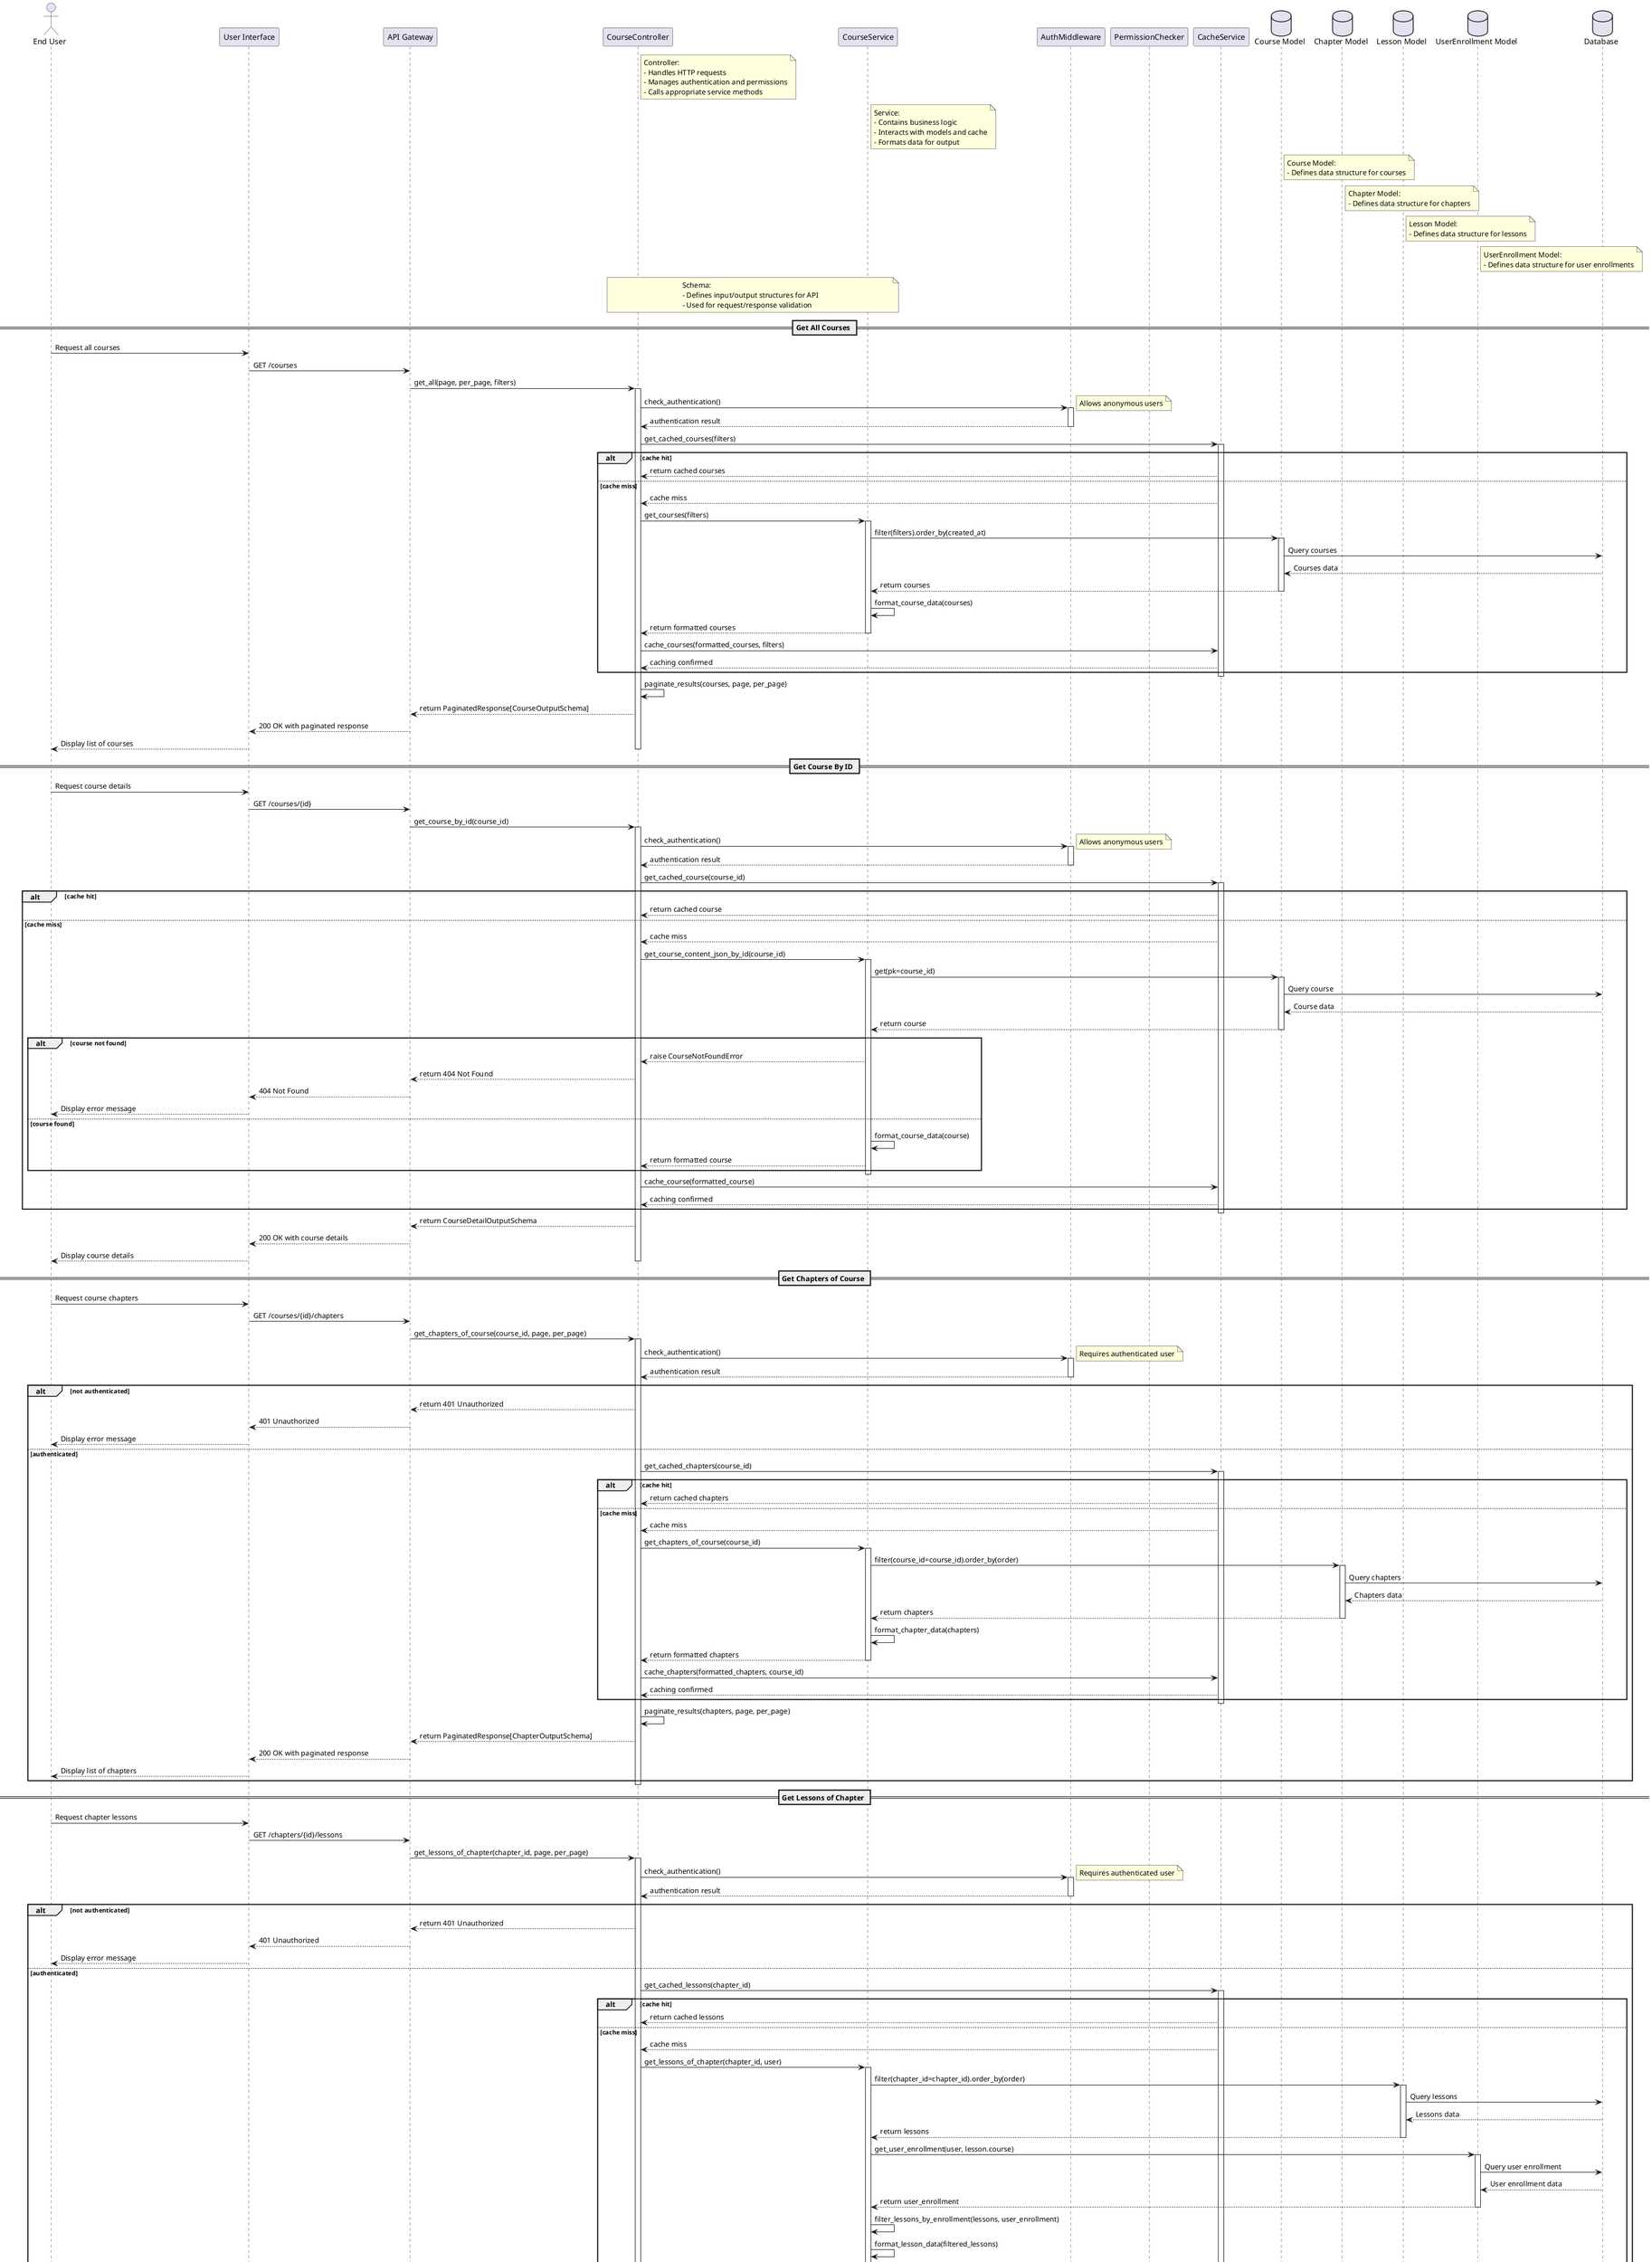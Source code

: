 @startuml Course Service

actor "End User" as EU
participant "User Interface" as UI
participant "API Gateway" as AG
participant "CourseController" as CC
participant "CourseService" as CS
participant "AuthMiddleware" as AM
participant "PermissionChecker" as PC
participant "CacheService" as CacheS
database "Course Model" as CM
database "Chapter Model" as CHM
database "Lesson Model" as LM
database "UserEnrollment Model" as UEM
database "Database" as DB

note right of CC
  Controller:
  - Handles HTTP requests
  - Manages authentication and permissions
  - Calls appropriate service methods
end note

note right of CS
  Service:
  - Contains business logic
  - Interacts with models and cache
  - Formats data for output
end note

note right of CM
  Course Model:
  - Defines data structure for courses
end note

note right of CHM
  Chapter Model:
  - Defines data structure for chapters
end note

note right of LM
  Lesson Model:
  - Defines data structure for lessons
end note

note right of UEM
  UserEnrollment Model:
  - Defines data structure for user enrollments
end note

note over CC, CS
  Schema:
  - Defines input/output structures for API
  - Used for request/response validation
end note

== Get All Courses ==
EU -> UI : Request all courses
UI -> AG : GET /courses
AG -> CC : get_all(page, per_page, filters)
activate CC
CC -> AM : check_authentication()
activate AM
note right
  Allows anonymous users
end note
AM --> CC : authentication result
deactivate AM
CC -> CacheS : get_cached_courses(filters)
activate CacheS
alt cache hit
    CacheS --> CC : return cached courses
else cache miss
    CacheS --> CC : cache miss
    CC -> CS : get_courses(filters)
    activate CS
    CS -> CM : filter(filters).order_by(created_at)
    activate CM
    CM -> DB : Query courses
    DB --> CM : Courses data
    CM --> CS : return courses
    deactivate CM
    CS -> CS : format_course_data(courses)
    CS --> CC : return formatted courses
    deactivate CS
    CC -> CacheS : cache_courses(formatted_courses, filters)
    CacheS --> CC : caching confirmed
end
deactivate CacheS
CC -> CC : paginate_results(courses, page, per_page)
CC --> AG : return PaginatedResponse[CourseOutputSchema]
AG --> UI : 200 OK with paginated response
UI --> EU : Display list of courses
deactivate CC

== Get Course By ID ==
EU -> UI : Request course details
UI -> AG : GET /courses/{id}
AG -> CC : get_course_by_id(course_id)
activate CC
CC -> AM : check_authentication()
activate AM
note right
  Allows anonymous users
end note
AM --> CC : authentication result
deactivate AM
CC -> CacheS : get_cached_course(course_id)
activate CacheS
alt cache hit
    CacheS --> CC : return cached course
else cache miss
    CacheS --> CC : cache miss
    CC -> CS : get_course_content_json_by_id(course_id)
    activate CS
    CS -> CM : get(pk=course_id)
    activate CM
    CM -> DB : Query course
    DB --> CM : Course data
    CM --> CS : return course
    deactivate CM
    alt course not found
        CS --> CC : raise CourseNotFoundError
        CC --> AG : return 404 Not Found
        AG --> UI : 404 Not Found
        UI --> EU : Display error message
    else course found
        CS -> CS : format_course_data(course)
        CS --> CC : return formatted course
    end
    deactivate CS
    CC -> CacheS : cache_course(formatted_course)
    CacheS --> CC : caching confirmed
end
deactivate CacheS
CC --> AG : return CourseDetailOutputSchema
AG --> UI : 200 OK with course details
UI --> EU : Display course details
deactivate CC

== Get Chapters of Course ==
EU -> UI : Request course chapters
UI -> AG : GET /courses/{id}/chapters
AG -> CC : get_chapters_of_course(course_id, page, per_page)
activate CC
CC -> AM : check_authentication()
activate AM
note right
  Requires authenticated user
end note
AM --> CC : authentication result
deactivate AM
alt not authenticated
    CC --> AG : return 401 Unauthorized
    AG --> UI : 401 Unauthorized
    UI --> EU : Display error message
else authenticated
    CC -> CacheS : get_cached_chapters(course_id)
    activate CacheS
    alt cache hit
        CacheS --> CC : return cached chapters
    else cache miss
        CacheS --> CC : cache miss
        CC -> CS : get_chapters_of_course(course_id)
        activate CS
        CS -> CHM : filter(course_id=course_id).order_by(order)
        activate CHM
        CHM -> DB : Query chapters
        DB --> CHM : Chapters data
        CHM --> CS : return chapters
        deactivate CHM
        CS -> CS : format_chapter_data(chapters)
        CS --> CC : return formatted chapters
        deactivate CS
        CC -> CacheS : cache_chapters(formatted_chapters, course_id)
        CacheS --> CC : caching confirmed
    end
    deactivate CacheS
    CC -> CC : paginate_results(chapters, page, per_page)
    CC --> AG : return PaginatedResponse[ChapterOutputSchema]
    AG --> UI : 200 OK with paginated response
    UI --> EU : Display list of chapters
end
deactivate CC

== Get Lessons of Chapter ==
EU -> UI : Request chapter lessons
UI -> AG : GET /chapters/{id}/lessons
AG -> CC : get_lessons_of_chapter(chapter_id, page, per_page)
activate CC
CC -> AM : check_authentication()
activate AM
note right
  Requires authenticated user
end note
AM --> CC : authentication result
deactivate AM
alt not authenticated
    CC --> AG : return 401 Unauthorized
    AG --> UI : 401 Unauthorized
    UI --> EU : Display error message
else authenticated
    CC -> CacheS : get_cached_lessons(chapter_id)
    activate CacheS
    alt cache hit
        CacheS --> CC : return cached lessons
    else cache miss
        CacheS --> CC : cache miss
        CC -> CS : get_lessons_of_chapter(chapter_id, user)
        activate CS
        CS -> LM : filter(chapter_id=chapter_id).order_by(order)
        activate LM
        LM -> DB : Query lessons
        DB --> LM : Lessons data
        LM --> CS : return lessons
        deactivate LM
        CS -> UEM : get_user_enrollment(user, lesson.course)
        activate UEM
        UEM -> DB : Query user enrollment
        DB --> UEM : User enrollment data
        UEM --> CS : return user_enrollment
        deactivate UEM
        CS -> CS : filter_lessons_by_enrollment(lessons, user_enrollment)
        CS -> CS : format_lesson_data(filtered_lessons)
        CS --> CC : return formatted lessons
        deactivate CS
        CC -> CacheS : cache_lessons(formatted_lessons, chapter_id)
        CacheS --> CC : caching confirmed
    end
    deactivate CacheS
    CC -> CC : paginate_results(lessons, page, per_page)
    CC --> AG : return PaginatedResponse[LessonOutputSchema]
    AG --> UI : 200 OK with paginated response
    UI --> EU : Display list of lessons
end
deactivate CC

== Get Lesson Content ==
EU -> UI : Request lesson content
UI -> AG : GET /lessons/{id}/content
AG -> CC : get_lesson_content(lesson_id)
activate CC
CC -> AM : check_authentication()
activate AM
note right
  Requires authenticated user
end note
AM --> CC : authentication result
deactivate AM
alt not authenticated
    CC --> AG : return 401 Unauthorized
    AG --> UI : 401 Unauthorized
    UI --> EU : Display error message
else authenticated
    CC -> PC : check_permission("view_lesson_content")
    activate PC
    PC --> CC : permission result
    deactivate PC
    alt no permission
        CC --> AG : return 403 Forbidden
        AG --> UI : 403 Forbidden
        UI --> EU : Display error message
    else has permission
        CC -> CacheS : get_cached_lesson_content(lesson_id)
        activate CacheS
        alt cache hit
            CacheS --> CC : return cached lesson content
        else cache miss
            CacheS --> CC : cache miss
            CC -> CS : get_lesson_content(lesson_id, user)
            activate CS
            CS -> LM : get(pk=lesson_id)
            activate LM
            LM -> DB : Query lesson
            DB --> LM : Lesson data
            LM --> CS : return lesson
            deactivate LM
            alt lesson not found
                CS --> CC : raise LessonNotFoundError
                CC --> AG : return 404 Not Found
                AG --> UI : 404 Not Found
                UI --> EU : Display error message
            else lesson found
                CS -> UEM : get_user_enrollment(user, lesson.course)
                activate UEM
                UEM -> DB : Query user enrollment
                DB --> UEM : User enrollment data
                UEM --> CS : return user_enrollment
                deactivate UEM
                CS -> CS : check_lesson_access(lesson, user_enrollment)
                alt access granted
                    CS -> CS : format_lesson_content(lesson)
                    CS --> CC : return LessonContentOutputSchema
                else access denied
                    CS --> CC : raise LessonAccessDeniedError
                    CC --> AG : return 403 Forbidden
                    AG --> UI : 403 Forbidden
                    UI --> EU : Display error message
                end
            end
            deactivate CS
            CC -> CacheS : cache_lesson_content(formatted_content, lesson_id)
            CacheS --> CC : caching confirmed
        end
        deactivate CacheS
        CC --> AG : return lesson content or error response
        AG --> UI : 200 OK with lesson content or error
        UI --> EU : Display lesson content or error message
    end
end
deactivate CC

== Enroll Course ==
EU -> UI : Request course enrollment
UI -> AG : POST /courses/{id}/enroll
AG -> CC : enroll_course(course_id, is_trial)
activate CC
CC -> AM : check_authentication()
activate AM
note right
  Requires authenticated user
end note
AM --> CC : authentication result
deactivate AM
alt not authenticated
    CC --> AG : return 401 Unauthorized
    AG --> UI : 401 Unauthorized
    UI --> EU : Display error message
else authenticated
    CC -> PC : check_permission("enroll_course")
    activate PC
    PC --> CC : permission result
    deactivate PC
    alt no permission
        CC --> AG : return 403 Forbidden
        AG --> UI : 403 Forbidden
        UI --> EU : Display error message
    else has permission
        CC -> CS : enroll_course(user, course_id, is_trial)
        activate CS
        CS -> CM : get(pk=course_id)
        activate CM
        CM -> DB : Query course
        DB --> CM : Course data
        CM --> CS : return course
        deactivate CM
        alt course not found
            CS --> CC : raise CourseNotFoundError
            CC --> AG : return 404 Not Found
            AG --> UI : 404 Not Found
            UI --> EU : Display error message
        else course found
            CS -> UEM : get_or_create(user=user, course=course)
            activate UEM
            UEM -> DB : Query or create user enrollment
            DB --> UEM : User enrollment data
            UEM --> CS : return user_enrollment, created
            deactivate UEM
            alt created or status is CANCELLED
                CS -> CS : set_enrollment_status(user_enrollment, is_trial)
                CS -> UEM : save()
                activate UEM
                UEM -> DB : Save enrollment
                DB --> UEM : Save confirmed
                UEM --> CS : save confirmed
                deactivate UEM
                CS -> CacheS : invalidate_user_enrollments_cache(user.id)
                activate CacheS
                CacheS --> CS : cache invalidated
                deactivate CacheS
            else already enrolled and not cancelled
                CS --> CC : raise AlreadyEnrolledError
                CC --> AG : return 400 Bad Request
                AG --> UI : 400 Bad Request
                UI --> EU : Display error message
            end
            CS --> CC : return EnrollmentOutputSchema
        end
        deactivate CS
        CC --> AG : return enrollment response or error
        AG --> UI : 200 OK with enrollment details or error
        UI --> EU : Display enrollment confirmation or error message
    end
end
deactivate CC

== Get User Enrollments ==
EU -> UI : Request user enrollments
UI -> AG : GET /users/enrollments
AG -> CC : get_user_enrollments(page, per_page)
activate CC
CC -> AM : check_authentication()
activate AM
note right
  Requires authenticated user
end note
AM --> CC : authentication result
deactivate AM
alt not authenticated
    CC --> AG : return 401 Unauthorized
    AG --> UI : 401 Unauthorized
    UI --> EU : Display error message
else authenticated
    CC -> CacheS : get_cached_user_enrollments(user.id)
    activate CacheS
    alt cache hit
        CacheS --> CC : return cached enrollments
    else cache miss
        CacheS --> CC : cache miss
        CC -> CS : get_user_enrollments(user)
        activate CS
        CS -> UEM : filter(user=user).select_related('course')
        activate UEM
        UEM -> DB : Query user enrollments
        DB --> UEM : User enrollments data
        UEM --> CS : return user enrollments
        deactivate UEM
        CS -> CS : format_enrollment_data(enrollments)
        CS --> CC : return formatted enrollments
        deactivate CS
        CC -> CacheS : cache_user_enrollments(formatted_enrollments, user.id)
        CacheS --> CC : caching confirmed
    end
    deactivate CacheS
    CC -> CC : paginate_results(enrollments, page, per_page)
    CC --> AG : return PaginatedResponse[EnrollmentOutputSchema]
    AG --> UI : 200 OK with paginated response
    UI --> EU : Display list of enrollments
end
deactivate CC

== Get All User Enrollments (Admin) ==
EU -> UI : Request all user enrollments
UI -> AG : GET /admin/enrollments
AG -> CC : get_all_user_enrollments(page, per_page, filters)
activate CC
CC -> AM : check_authentication()
activate AM
note right
  Requires authenticated admin user
end note
AM --> CC : authentication result
deactivate AM
alt not authenticated
    CC --> AG : return 401 Unauthorized
    AG --> UI : 401 Unauthorized
    UI --> EU : Display error message
else authenticated
    CC -> PC : check_permission("view_all_enrollments")
    activate PC
    PC --> CC : permission result
    deactivate PC
    alt no permission
        CC --> AG : return 403 Forbidden
        AG --> UI : 403 Forbidden
        UI --> EU : Display error message
    else has permission
        CC -> CacheS : get_cached_all_enrollments(filters)
        activate CacheS
        alt cache hit
            CacheS --> CC : return cached all enrollments
        else cache miss
            CacheS --> CC : cache miss
            CC -> CS : get_all_user_enrollments(filters)
            activate CS
            CS -> UEM : filter(filters).select_related('user', 'course')
            activate UEM
            UEM -> DB : Query all enrollments
            DB --> UEM : All enrollments data
            UEM --> CS : return all enrollments
            deactivate UEM
            CS -> CS : format_enrollment_data(enrollments)
            CS --> CC : return formatted enrollments
            deactivate CS
            CC -> CacheS : cache_all_enrollments(formatted_enrollments, filters)
            CacheS --> CC : caching confirmed
        end
        deactivate CacheS
        CC -> CC : paginate_results(enrollments, page, per_page)
        CC --> AG : return PaginatedResponse[AdminEnrollmentOutputSchema]
        AG --> UI : 200 OK with paginated response
        UI --> EU : Display list of all enrollments
    end
end
deactivate CC

== Delete All User Enrollments (Admin) ==
EU -> UI : Request delete all enrollments
UI -> AG : DELETE /admin/enrollments
AG -> CC : delete_all_user_enrollments()
activate CC
CC -> AM : check_authentication()
activate AM
note right
  Requires authenticated admin user
end note
AM --> CC : authentication result
deactivate AM
alt not authenticated
    CC --> AG : return 401 Unauthorized
    AG --> UI : 401 Unauthorized
    UI --> EU : Display error message
else authenticated
    CC -> PC : check_permission("delete_all_enrollments")
    activate PC
    PC --> CC : permission result
    deactivate PC
    alt no permission
        CC --> AG : return 403 Forbidden
        AG --> UI : 403 Forbidden
        UI --> EU : Display error message
    else has permission
        CC -> CS : delete_all_user_enrollments()
        activate CS
        CS -> UEM : all().delete()
        activate UEM
        UEM -> DB : Delete all enrollments
        DB --> UEM : Deletion confirmed
        UEM --> CS : deletion confirmed
        deactivate UEM
        CS -> CacheS : invalidate_all_enrollment_caches()
        activate CacheS
        CacheS --> CS : all caches invalidated
        deactivate CacheS
        CS --> CC : return deletion message
        deactivate CS
        CC --> AG : return DeletionResponseSchema
        AG --> UI : 200 OK with deletion confirmation
        UI --> EU : Display deletion confirmation
    end
end
deactivate CC

== Create or Update Course Content JSON (Staff) ==
EU -> UI : Submit course content
UI -> AG : PUT /courses/{id}/content
AG -> CC : create_or_update_content_json_course(course_id, content_json)
activate CC
CC -> AM : check_authentication()
activate AM
note right
  Requires authenticated staff user
end note
AM --> CC : authentication result
deactivate AM
alt not authenticated
    CC --> AG : return 401 Unauthorized
    AG --> UI : 401 Unauthorized
    UI --> EU : Display error message
else authenticated
    CC -> PC : check_permission("edit_course_content")
    activate PC
    PC --> CC : permission result
    deactivate PC
    alt no permission
        CC --> AG : return 403 Forbidden
        AG --> UI : 403 Forbidden
        UI --> EU : Display error message
    else has permission
        CC -> CS : create_or_update_content_json_course(course_id, content_json)
        activate CS
        CS -> CM : get(pk=course_id)
        activate CM
        CM -> DB : Query course
        DB --> CM : Course data
        CM --> CS : return course
        deactivate CM
        alt course not found
            CS --> CC : raise CourseNotFoundError
            CC --> AG : return 404 Not Found
            AG --> UI : 404 Not Found
            UI --> EU : Display error message
        else course found
            CS -> CS : validate_content_json(content_json)
            alt invalid content
                CS --> CC : raise InvalidContentError
                CC --> AG : return 400 Bad Request
                AG --> UI : 400 Bad Request
                UI --> EU : Display error message
            else valid content
                CS -> CS : update_course_content(course, content_json)
                CS -> CM : save()
                activate CM
                CM -> DB : Save course content
                DB --> CM : Save confirmed
                CM --> CS : save confirmed
                deactivate CM
                CS -> CacheS : invalidate_course_cache(course_id)
                activate CacheS
                CacheS --> CS : course cache invalidated
                deactivate CacheS
                CS -> CacheS : invalidate_related_caches(course_id)
                activate CacheS
                CacheS --> CS : related caches invalidated
                deactivate CacheS
                CS --> CC : return UpdatedCourseOutputSchema
            end
        end
        deactivate CS
        CC --> AG : return updated course response or error
        AG --> UI : 200 OK with updated course details or error
        UI --> EU : Display updated course confirmation or error message
    end
end
deactivate CC

== Create New Course (Staff) ==
EU -> UI : Submit new course
UI -> AG : POST /courses
AG -> CC : create_course(course_data)
activate CC
CC -> AM : check_authentication()
activate AM
note right
  Requires authenticated staff user
end note
AM --> CC : authentication result
deactivate AM
alt not authenticated
    CC --> AG : return 401 Unauthorized
    AG --> UI : 401 Unauthorized
    UI --> EU : Display error message
else authenticated
    CC -> PC : check_permission("create_course")
    activate PC
    PC --> CC : permission result
    deactivate PC
    alt no permission
        CC --> AG : return 403 Forbidden
        AG --> UI : 403 Forbidden
        UI --> EU : Display error message
    else has permission
        CC -> CS : create_course(course_data)
        activate CS
        CS -> CM : create(**course_data)
        activate CM
        CM -> DB : Create new course
        DB --> CM : New course data
        CM --> CS : return new course
        deactivate CM
        CS -> CS : format_course_data(new_course)
        CS --> CC : return formatted new course
        deactivate CS
        CC --> AG : return NewCourseOutputSchema
        AG --> UI : 201 Created with new course details
        UI --> EU : Display new course confirmation
    end
end
deactivate CC

== Update Course (Staff) ==
EU -> UI : Submit course update
UI -> AG : PUT /courses/{id}
AG -> CC : update_course(course_id, course_data)
activate CC
CC -> AM : check_authentication()
activate AM
note right
  Requires authenticated staff user
end note
AM --> CC : authentication result
deactivate AM
alt not authenticated
    CC --> AG : return 401 Unauthorized
    AG --> UI : 401 Unauthorized
    UI --> EU : Display error message
else authenticated
    CC -> PC : check_permission("edit_course")
    activate PC
    PC --> CC : permission result
    deactivate PC
    alt no permission
        CC --> AG : return 403 Forbidden
        AG --> UI : 403 Forbidden
        UI --> EU : Display error message
    else has permission
        CC -> CS : update_course(course_id, course_data)
        activate CS
        CS -> CM : get(pk=course_id)
        activate CM
        CM -> DB : Query course
        DB --> CM : Course data
        CM --> CS : return course
        deactivate CM
        alt course not found
            CS --> CC : raise CourseNotFoundError
            CC --> AG : return 404 Not Found
            AG --> UI : 404 Not Found
            UI --> EU : Display error message
        else course found
            CS -> CS : update_course_fields(course, course_data)
            CS -> CM : save()
            activate CM
            CM -> DB : Save updated course
            DB --> CM : Save confirmed
            CM --> CS : save confirmed
            deactivate CM
            CS -> CacheS : invalidate_course_cache(course_id)
            activate CacheS
            CacheS --> CS : course cache invalidated
            deactivate CacheS
            CS --> CC : return UpdatedCourseOutputSchema
        end
        deactivate CS
        CC --> AG : return updated course response or error
        AG --> UI : 200 OK with updated course details or error
        UI --> EU : Display updated course confirmation or error message
@enduml